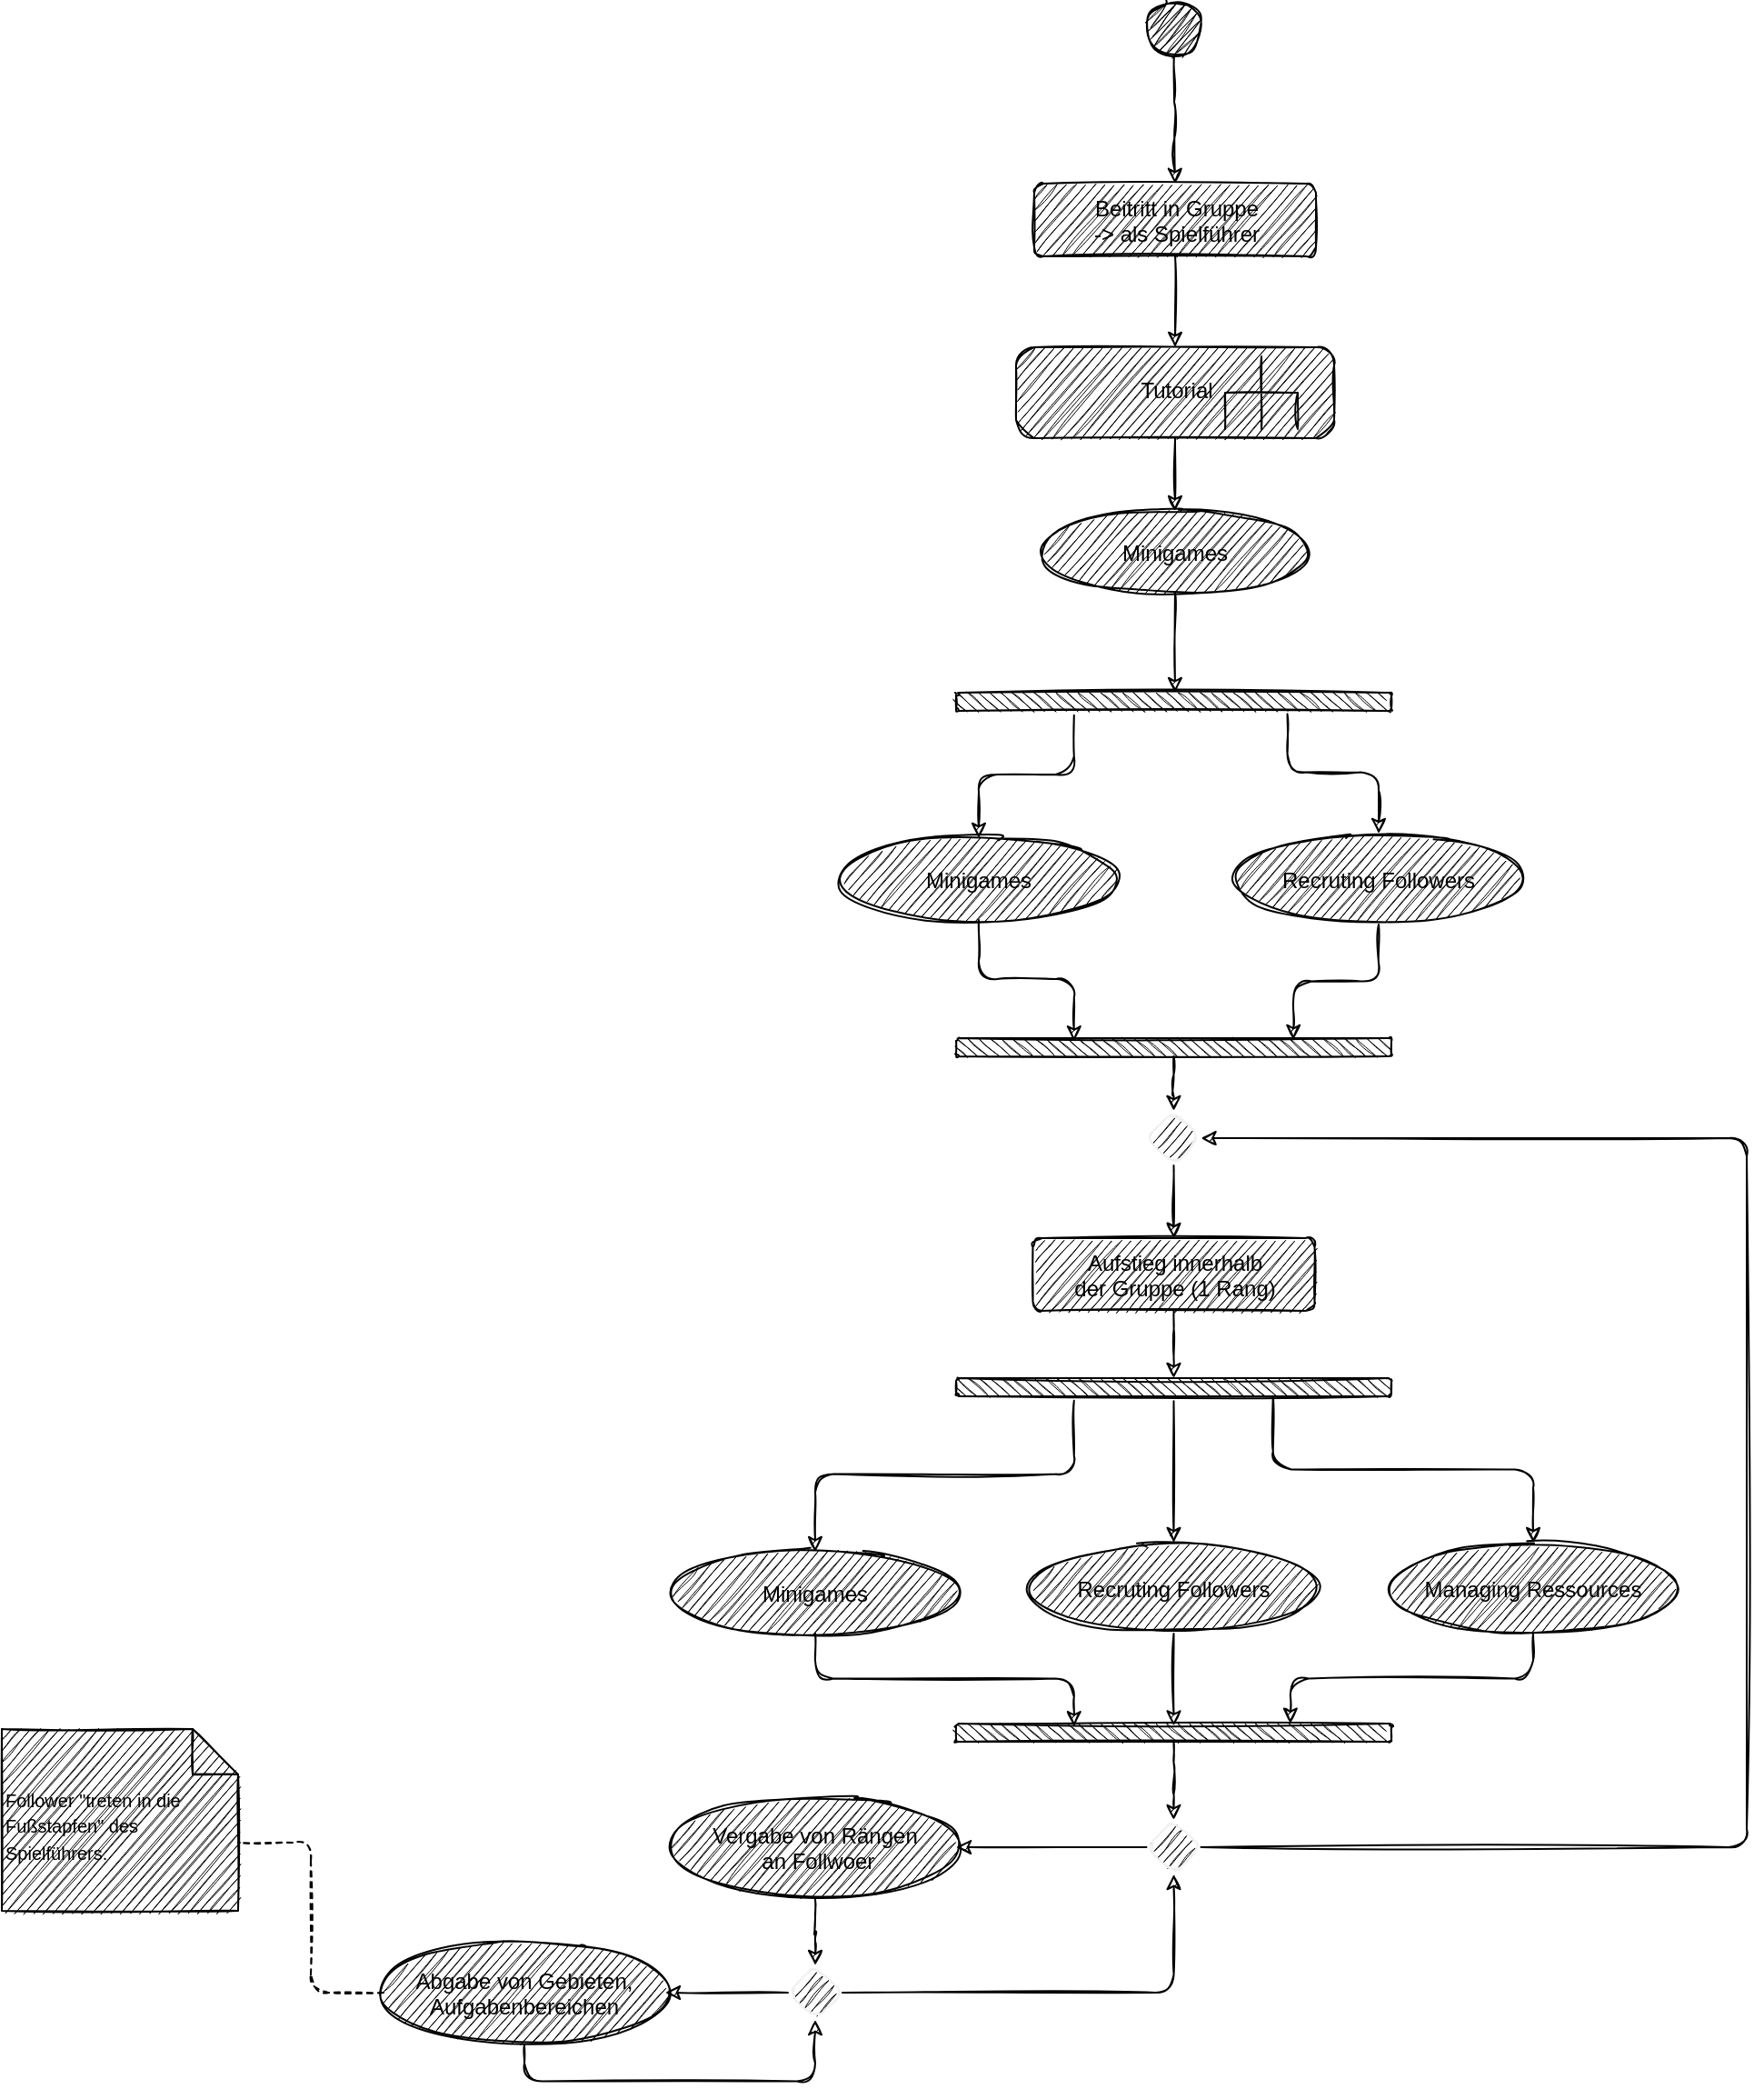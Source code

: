 <mxfile>
    <diagram id="USKkyEOaRrNQfbzW1Fr1" name="Basic Gameflow">
        <mxGraphModel dx="2224" dy="756" grid="1" gridSize="10" guides="1" tooltips="1" connect="1" arrows="1" fold="1" page="1" pageScale="1" pageWidth="850" pageHeight="1100" math="0" shadow="0">
            <root>
                <mxCell id="qlAkPyl5cNr9iGpzvcm5-0"/>
                <mxCell id="qlAkPyl5cNr9iGpzvcm5-1" parent="qlAkPyl5cNr9iGpzvcm5-0"/>
                <mxCell id="s3oVJCjhCxJ-xsU6XBvE-8" style="edgeStyle=orthogonalEdgeStyle;rounded=1;sketch=1;orthogonalLoop=1;jettySize=auto;html=1;entryX=0.5;entryY=0;entryDx=0;entryDy=0;shadow=0;endArrow=classic;endFill=1;" parent="qlAkPyl5cNr9iGpzvcm5-1" source="qlAkPyl5cNr9iGpzvcm5-2" target="s3oVJCjhCxJ-xsU6XBvE-5" edge="1">
                    <mxGeometry relative="1" as="geometry"/>
                </mxCell>
                <mxCell id="qlAkPyl5cNr9iGpzvcm5-2" value="" style="ellipse;rounded=1;shadow=0;dashed=0;sketch=1;verticalAlign=middle;fillStyle=zigzag;fillColor=#000000;" parent="qlAkPyl5cNr9iGpzvcm5-1" vertex="1">
                    <mxGeometry x="410" y="100" width="30" height="30" as="geometry"/>
                </mxCell>
                <mxCell id="s3oVJCjhCxJ-xsU6XBvE-20" style="edgeStyle=orthogonalEdgeStyle;rounded=1;sketch=1;orthogonalLoop=1;jettySize=auto;html=1;entryX=0.169;entryY=0.729;entryDx=0;entryDy=0;entryPerimeter=0;shadow=0;endArrow=classic;endFill=1;" parent="qlAkPyl5cNr9iGpzvcm5-1" source="s3oVJCjhCxJ-xsU6XBvE-2" target="s3oVJCjhCxJ-xsU6XBvE-19" edge="1">
                    <mxGeometry relative="1" as="geometry"/>
                </mxCell>
                <mxCell id="s3oVJCjhCxJ-xsU6XBvE-2" value="Minigames" style="ellipse;sketch=1;shadow=0;rounded=1;dashed=0;verticalAlign=middle;fillColor=#000000;arcSize=10;" parent="qlAkPyl5cNr9iGpzvcm5-1" vertex="1">
                    <mxGeometry x="240" y="560" width="155" height="45" as="geometry"/>
                </mxCell>
                <mxCell id="GWxMIq-dXI1oTxM73p6J-2" value="" style="edgeStyle=none;sketch=1;html=1;endArrow=classic;endFill=1;" parent="qlAkPyl5cNr9iGpzvcm5-1" source="s3oVJCjhCxJ-xsU6XBvE-5" target="s3oVJCjhCxJ-xsU6XBvE-7" edge="1">
                    <mxGeometry relative="1" as="geometry"/>
                </mxCell>
                <mxCell id="s3oVJCjhCxJ-xsU6XBvE-5" value="Beitritt in Gruppe&lt;br&gt;-&amp;gt; als Spielführer" style="html=1;align=center;verticalAlign=top;rounded=1;absoluteArcSize=1;arcSize=10;dashed=0;sketch=1;shadow=0;fillColor=#000000;" parent="qlAkPyl5cNr9iGpzvcm5-1" vertex="1">
                    <mxGeometry x="348" y="200" width="155" height="40" as="geometry"/>
                </mxCell>
                <mxCell id="s3oVJCjhCxJ-xsU6XBvE-6" value="&lt;font style=&quot;font-size: 10px&quot;&gt;Follower &quot;treten in die Fußstapfen&quot; des Spielführers.&lt;/font&gt;" style="shape=note2;boundedLbl=1;whiteSpace=wrap;html=1;size=25;verticalAlign=top;align=left;sketch=1;shadow=0;rounded=1;dashed=0;fillColor=#000000;arcSize=10;" parent="qlAkPyl5cNr9iGpzvcm5-1" vertex="1">
                    <mxGeometry x="-220" y="1050" width="130" height="100" as="geometry"/>
                </mxCell>
                <mxCell id="GWxMIq-dXI1oTxM73p6J-3" value="" style="edgeStyle=none;sketch=1;html=1;endArrow=classic;endFill=1;" parent="qlAkPyl5cNr9iGpzvcm5-1" source="s3oVJCjhCxJ-xsU6XBvE-7" target="0" edge="1">
                    <mxGeometry relative="1" as="geometry"/>
                </mxCell>
                <mxCell id="s3oVJCjhCxJ-xsU6XBvE-7" value="&lt;p style=&quot;text-align: right ; line-height: 90%&quot;&gt;&lt;span style=&quot;line-height: 20%&quot;&gt;Tutorial&lt;/span&gt;&lt;br&gt;&lt;/p&gt;" style="shape=mxgraph.uml25.behaviorAction;html=1;rounded=1;absoluteArcSize=1;arcSize=10;align=center;shadow=0;sketch=1;dashed=0;verticalAlign=top;fillColor=#000000;" parent="qlAkPyl5cNr9iGpzvcm5-1" vertex="1">
                    <mxGeometry x="338" y="290" width="175" height="50" as="geometry"/>
                </mxCell>
                <mxCell id="s3oVJCjhCxJ-xsU6XBvE-16" style="edgeStyle=orthogonalEdgeStyle;rounded=1;sketch=1;orthogonalLoop=1;jettySize=auto;html=1;shadow=0;endArrow=classic;endFill=1;exitX=1.238;exitY=0.729;exitDx=0;exitDy=0;exitPerimeter=0;" parent="qlAkPyl5cNr9iGpzvcm5-1" source="s3oVJCjhCxJ-xsU6XBvE-14" target="s3oVJCjhCxJ-xsU6XBvE-2" edge="1">
                    <mxGeometry relative="1" as="geometry"/>
                </mxCell>
                <mxCell id="s3oVJCjhCxJ-xsU6XBvE-18" style="edgeStyle=orthogonalEdgeStyle;rounded=1;sketch=1;orthogonalLoop=1;jettySize=auto;html=1;entryX=0.5;entryY=0;entryDx=0;entryDy=0;shadow=0;endArrow=classic;endFill=1;exitX=1.169;exitY=0.239;exitDx=0;exitDy=0;exitPerimeter=0;" parent="qlAkPyl5cNr9iGpzvcm5-1" source="s3oVJCjhCxJ-xsU6XBvE-14" target="s3oVJCjhCxJ-xsU6XBvE-17" edge="1">
                    <mxGeometry relative="1" as="geometry"/>
                </mxCell>
                <mxCell id="s3oVJCjhCxJ-xsU6XBvE-14" value="" style="html=1;points=[];perimeter=orthogonalPerimeter;fillColor=#000000;rounded=1;shadow=0;dashed=0;sketch=1;verticalAlign=middle;direction=south;" parent="qlAkPyl5cNr9iGpzvcm5-1" vertex="1">
                    <mxGeometry x="305" y="480" width="239.5" height="10" as="geometry"/>
                </mxCell>
                <mxCell id="s3oVJCjhCxJ-xsU6XBvE-21" style="edgeStyle=orthogonalEdgeStyle;rounded=1;sketch=1;orthogonalLoop=1;jettySize=auto;html=1;entryX=0.1;entryY=0.225;entryDx=0;entryDy=0;entryPerimeter=0;shadow=0;endArrow=classic;endFill=1;" parent="qlAkPyl5cNr9iGpzvcm5-1" source="s3oVJCjhCxJ-xsU6XBvE-17" target="s3oVJCjhCxJ-xsU6XBvE-19" edge="1">
                    <mxGeometry relative="1" as="geometry"/>
                </mxCell>
                <mxCell id="s3oVJCjhCxJ-xsU6XBvE-17" value="Recruting Followers" style="ellipse;sketch=1;shadow=0;rounded=1;dashed=0;verticalAlign=middle;fillColor=#000000;arcSize=10;" parent="qlAkPyl5cNr9iGpzvcm5-1" vertex="1">
                    <mxGeometry x="460" y="557.5" width="155" height="50" as="geometry"/>
                </mxCell>
                <mxCell id="s3oVJCjhCxJ-xsU6XBvE-39" style="edgeStyle=orthogonalEdgeStyle;rounded=1;sketch=1;orthogonalLoop=1;jettySize=auto;html=1;entryX=0.5;entryY=0;entryDx=0;entryDy=0;shadow=0;endArrow=classic;endFill=1;" parent="qlAkPyl5cNr9iGpzvcm5-1" source="s3oVJCjhCxJ-xsU6XBvE-19" target="s3oVJCjhCxJ-xsU6XBvE-38" edge="1">
                    <mxGeometry relative="1" as="geometry"/>
                </mxCell>
                <mxCell id="s3oVJCjhCxJ-xsU6XBvE-19" value="" style="html=1;points=[];perimeter=orthogonalPerimeter;fillColor=#000000;rounded=1;shadow=0;dashed=0;sketch=1;verticalAlign=middle;direction=south;" parent="qlAkPyl5cNr9iGpzvcm5-1" vertex="1">
                    <mxGeometry x="305" y="670" width="239.5" height="10" as="geometry"/>
                </mxCell>
                <mxCell id="s3oVJCjhCxJ-xsU6XBvE-34" style="edgeStyle=orthogonalEdgeStyle;rounded=1;sketch=1;orthogonalLoop=1;jettySize=auto;html=1;shadow=0;endArrow=classic;endFill=1;" parent="qlAkPyl5cNr9iGpzvcm5-1" source="s3oVJCjhCxJ-xsU6XBvE-25" target="s3oVJCjhCxJ-xsU6XBvE-30" edge="1">
                    <mxGeometry relative="1" as="geometry"/>
                </mxCell>
                <mxCell id="s3oVJCjhCxJ-xsU6XBvE-25" value="Aufstieg innerhalb &lt;br&gt;der Gruppe (1 Rang)" style="html=1;align=center;verticalAlign=top;rounded=1;absoluteArcSize=1;arcSize=10;dashed=0;sketch=1;shadow=0;fillColor=#000000;" parent="qlAkPyl5cNr9iGpzvcm5-1" vertex="1">
                    <mxGeometry x="347.25" y="780" width="155" height="40" as="geometry"/>
                </mxCell>
                <mxCell id="s3oVJCjhCxJ-xsU6XBvE-26" style="edgeStyle=orthogonalEdgeStyle;rounded=1;sketch=1;orthogonalLoop=1;jettySize=auto;html=1;entryX=0.169;entryY=0.729;entryDx=0;entryDy=0;entryPerimeter=0;shadow=0;endArrow=classic;endFill=1;" parent="qlAkPyl5cNr9iGpzvcm5-1" source="s3oVJCjhCxJ-xsU6XBvE-27" target="s3oVJCjhCxJ-xsU6XBvE-33" edge="1">
                    <mxGeometry relative="1" as="geometry"/>
                </mxCell>
                <mxCell id="s3oVJCjhCxJ-xsU6XBvE-27" value="Minigames" style="ellipse;sketch=1;shadow=0;rounded=1;dashed=0;verticalAlign=middle;fillColor=#000000;arcSize=10;" parent="qlAkPyl5cNr9iGpzvcm5-1" vertex="1">
                    <mxGeometry x="150" y="952.5" width="155" height="45" as="geometry"/>
                </mxCell>
                <mxCell id="s3oVJCjhCxJ-xsU6XBvE-28" style="edgeStyle=orthogonalEdgeStyle;rounded=1;sketch=1;orthogonalLoop=1;jettySize=auto;html=1;shadow=0;endArrow=classic;endFill=1;exitX=1.238;exitY=0.729;exitDx=0;exitDy=0;exitPerimeter=0;" parent="qlAkPyl5cNr9iGpzvcm5-1" source="s3oVJCjhCxJ-xsU6XBvE-30" target="s3oVJCjhCxJ-xsU6XBvE-27" edge="1">
                    <mxGeometry relative="1" as="geometry"/>
                </mxCell>
                <mxCell id="s3oVJCjhCxJ-xsU6XBvE-29" style="edgeStyle=orthogonalEdgeStyle;rounded=1;sketch=1;orthogonalLoop=1;jettySize=auto;html=1;entryX=0.5;entryY=0;entryDx=0;entryDy=0;shadow=0;endArrow=classic;endFill=1;exitX=1.262;exitY=0.5;exitDx=0;exitDy=0;exitPerimeter=0;" parent="qlAkPyl5cNr9iGpzvcm5-1" source="s3oVJCjhCxJ-xsU6XBvE-30" target="s3oVJCjhCxJ-xsU6XBvE-32" edge="1">
                    <mxGeometry relative="1" as="geometry"/>
                </mxCell>
                <mxCell id="s3oVJCjhCxJ-xsU6XBvE-36" style="edgeStyle=orthogonalEdgeStyle;rounded=1;sketch=1;orthogonalLoop=1;jettySize=auto;html=1;shadow=0;endArrow=classic;endFill=1;exitX=0.986;exitY=0.272;exitDx=0;exitDy=0;exitPerimeter=0;entryX=0.5;entryY=0;entryDx=0;entryDy=0;" parent="qlAkPyl5cNr9iGpzvcm5-1" source="s3oVJCjhCxJ-xsU6XBvE-30" target="s3oVJCjhCxJ-xsU6XBvE-35" edge="1">
                    <mxGeometry relative="1" as="geometry">
                        <mxPoint x="658" y="950" as="targetPoint"/>
                    </mxGeometry>
                </mxCell>
                <mxCell id="s3oVJCjhCxJ-xsU6XBvE-30" value="" style="html=1;points=[];perimeter=orthogonalPerimeter;fillColor=#000000;rounded=1;shadow=0;dashed=0;sketch=1;verticalAlign=middle;direction=south;" parent="qlAkPyl5cNr9iGpzvcm5-1" vertex="1">
                    <mxGeometry x="305" y="857" width="239.5" height="10" as="geometry"/>
                </mxCell>
                <mxCell id="s3oVJCjhCxJ-xsU6XBvE-31" style="edgeStyle=orthogonalEdgeStyle;rounded=1;sketch=1;orthogonalLoop=1;jettySize=auto;html=1;entryX=0.124;entryY=0.5;entryDx=0;entryDy=0;entryPerimeter=0;shadow=0;endArrow=classic;endFill=1;" parent="qlAkPyl5cNr9iGpzvcm5-1" source="s3oVJCjhCxJ-xsU6XBvE-32" target="s3oVJCjhCxJ-xsU6XBvE-33" edge="1">
                    <mxGeometry relative="1" as="geometry"/>
                </mxCell>
                <mxCell id="s3oVJCjhCxJ-xsU6XBvE-32" value="Recruting Followers" style="ellipse;sketch=1;shadow=0;rounded=1;dashed=0;verticalAlign=middle;fillColor=#000000;arcSize=10;" parent="qlAkPyl5cNr9iGpzvcm5-1" vertex="1">
                    <mxGeometry x="347.25" y="947.5" width="155" height="50" as="geometry"/>
                </mxCell>
                <mxCell id="s3oVJCjhCxJ-xsU6XBvE-43" style="edgeStyle=orthogonalEdgeStyle;rounded=1;sketch=1;orthogonalLoop=1;jettySize=auto;html=1;shadow=0;endArrow=classic;endFill=1;entryX=0.5;entryY=0;entryDx=0;entryDy=0;" parent="qlAkPyl5cNr9iGpzvcm5-1" source="s3oVJCjhCxJ-xsU6XBvE-33" target="s3oVJCjhCxJ-xsU6XBvE-42" edge="1">
                    <mxGeometry relative="1" as="geometry">
                        <mxPoint x="490" y="1100" as="targetPoint"/>
                    </mxGeometry>
                </mxCell>
                <mxCell id="s3oVJCjhCxJ-xsU6XBvE-33" value="" style="html=1;points=[];perimeter=orthogonalPerimeter;fillColor=#000000;rounded=1;shadow=0;dashed=0;sketch=1;verticalAlign=middle;direction=south;" parent="qlAkPyl5cNr9iGpzvcm5-1" vertex="1">
                    <mxGeometry x="305" y="1047" width="239.5" height="10" as="geometry"/>
                </mxCell>
                <mxCell id="s3oVJCjhCxJ-xsU6XBvE-37" style="edgeStyle=orthogonalEdgeStyle;rounded=1;sketch=1;orthogonalLoop=1;jettySize=auto;html=1;entryX=-0.014;entryY=0.232;entryDx=0;entryDy=0;entryPerimeter=0;shadow=0;endArrow=classic;endFill=1;exitX=0.5;exitY=1;exitDx=0;exitDy=0;" parent="qlAkPyl5cNr9iGpzvcm5-1" source="s3oVJCjhCxJ-xsU6XBvE-35" target="s3oVJCjhCxJ-xsU6XBvE-33" edge="1">
                    <mxGeometry relative="1" as="geometry"/>
                </mxCell>
                <mxCell id="s3oVJCjhCxJ-xsU6XBvE-35" value="Managing Ressources" style="ellipse;sketch=1;shadow=0;rounded=1;dashed=0;verticalAlign=middle;fillColor=#000000;arcSize=10;" parent="qlAkPyl5cNr9iGpzvcm5-1" vertex="1">
                    <mxGeometry x="545" y="947.5" width="155" height="50" as="geometry"/>
                </mxCell>
                <mxCell id="s3oVJCjhCxJ-xsU6XBvE-40" style="edgeStyle=orthogonalEdgeStyle;rounded=1;sketch=1;orthogonalLoop=1;jettySize=auto;html=1;entryX=0.5;entryY=0;entryDx=0;entryDy=0;shadow=0;endArrow=classic;endFill=1;" parent="qlAkPyl5cNr9iGpzvcm5-1" source="s3oVJCjhCxJ-xsU6XBvE-38" target="s3oVJCjhCxJ-xsU6XBvE-25" edge="1">
                    <mxGeometry relative="1" as="geometry"/>
                </mxCell>
                <mxCell id="s3oVJCjhCxJ-xsU6XBvE-38" value="" style="rhombus;rounded=1;shadow=0;dashed=0;sketch=1;strokeColor=#f0f0f0;fillColor=#000000;verticalAlign=middle;" parent="qlAkPyl5cNr9iGpzvcm5-1" vertex="1">
                    <mxGeometry x="409.75" y="710" width="30" height="30" as="geometry"/>
                </mxCell>
                <mxCell id="s3oVJCjhCxJ-xsU6XBvE-44" style="edgeStyle=orthogonalEdgeStyle;rounded=1;sketch=1;orthogonalLoop=1;jettySize=auto;html=1;entryX=1;entryY=0.5;entryDx=0;entryDy=0;shadow=0;endArrow=classic;endFill=1;" parent="qlAkPyl5cNr9iGpzvcm5-1" source="s3oVJCjhCxJ-xsU6XBvE-42" target="s3oVJCjhCxJ-xsU6XBvE-38" edge="1">
                    <mxGeometry relative="1" as="geometry">
                        <Array as="points">
                            <mxPoint x="740" y="1115"/>
                            <mxPoint x="740" y="725"/>
                        </Array>
                    </mxGeometry>
                </mxCell>
                <mxCell id="s3oVJCjhCxJ-xsU6XBvE-48" style="edgeStyle=orthogonalEdgeStyle;rounded=1;sketch=1;orthogonalLoop=1;jettySize=auto;html=1;entryX=1;entryY=0.5;entryDx=0;entryDy=0;shadow=0;endArrow=classic;endFill=1;" parent="qlAkPyl5cNr9iGpzvcm5-1" source="s3oVJCjhCxJ-xsU6XBvE-42" target="s3oVJCjhCxJ-xsU6XBvE-47" edge="1">
                    <mxGeometry relative="1" as="geometry"/>
                </mxCell>
                <mxCell id="s3oVJCjhCxJ-xsU6XBvE-42" value="" style="rhombus;rounded=1;shadow=0;dashed=0;sketch=1;strokeColor=#f0f0f0;fillColor=#000000;verticalAlign=middle;" parent="qlAkPyl5cNr9iGpzvcm5-1" vertex="1">
                    <mxGeometry x="409.75" y="1100" width="30" height="30" as="geometry"/>
                </mxCell>
                <mxCell id="s3oVJCjhCxJ-xsU6XBvE-53" style="edgeStyle=orthogonalEdgeStyle;rounded=1;sketch=1;orthogonalLoop=1;jettySize=auto;html=1;entryX=0.5;entryY=0;entryDx=0;entryDy=0;shadow=0;endArrow=classic;endFill=1;" parent="qlAkPyl5cNr9iGpzvcm5-1" source="s3oVJCjhCxJ-xsU6XBvE-47" target="s3oVJCjhCxJ-xsU6XBvE-52" edge="1">
                    <mxGeometry relative="1" as="geometry"/>
                </mxCell>
                <mxCell id="s3oVJCjhCxJ-xsU6XBvE-47" value="Vergabe von Rängen&#10; an Follwoer" style="ellipse;sketch=1;shadow=0;rounded=1;dashed=0;verticalAlign=middle;fillColor=#000000;arcSize=10;" parent="qlAkPyl5cNr9iGpzvcm5-1" vertex="1">
                    <mxGeometry x="150" y="1086.25" width="155" height="57.5" as="geometry"/>
                </mxCell>
                <mxCell id="s3oVJCjhCxJ-xsU6XBvE-56" style="edgeStyle=orthogonalEdgeStyle;rounded=1;sketch=1;orthogonalLoop=1;jettySize=auto;html=1;entryX=0.5;entryY=1;entryDx=0;entryDy=0;shadow=0;endArrow=classic;endFill=1;exitX=0.5;exitY=1;exitDx=0;exitDy=0;" parent="qlAkPyl5cNr9iGpzvcm5-1" source="s3oVJCjhCxJ-xsU6XBvE-49" target="s3oVJCjhCxJ-xsU6XBvE-52" edge="1">
                    <mxGeometry relative="1" as="geometry"/>
                </mxCell>
                <mxCell id="s3oVJCjhCxJ-xsU6XBvE-58" style="edgeStyle=orthogonalEdgeStyle;rounded=1;sketch=1;orthogonalLoop=1;jettySize=auto;html=1;entryX=0;entryY=0;entryDx=130;entryDy=62.5;entryPerimeter=0;shadow=0;endArrow=none;endFill=0;dashed=1;" parent="qlAkPyl5cNr9iGpzvcm5-1" source="s3oVJCjhCxJ-xsU6XBvE-49" target="s3oVJCjhCxJ-xsU6XBvE-6" edge="1">
                    <mxGeometry relative="1" as="geometry"/>
                </mxCell>
                <mxCell id="s3oVJCjhCxJ-xsU6XBvE-49" value="Abgabe von Gebieten,&#10;Aufgabenbereichen" style="ellipse;sketch=1;shadow=0;rounded=1;dashed=0;verticalAlign=middle;fillColor=#000000;arcSize=10;" parent="qlAkPyl5cNr9iGpzvcm5-1" vertex="1">
                    <mxGeometry x="-10" y="1166.25" width="155" height="57.5" as="geometry"/>
                </mxCell>
                <mxCell id="s3oVJCjhCxJ-xsU6XBvE-54" style="edgeStyle=orthogonalEdgeStyle;rounded=1;sketch=1;orthogonalLoop=1;jettySize=auto;html=1;entryX=0.5;entryY=1;entryDx=0;entryDy=0;shadow=0;endArrow=classic;endFill=1;" parent="qlAkPyl5cNr9iGpzvcm5-1" source="s3oVJCjhCxJ-xsU6XBvE-52" target="s3oVJCjhCxJ-xsU6XBvE-42" edge="1">
                    <mxGeometry relative="1" as="geometry"/>
                </mxCell>
                <mxCell id="s3oVJCjhCxJ-xsU6XBvE-55" style="edgeStyle=orthogonalEdgeStyle;rounded=1;sketch=1;orthogonalLoop=1;jettySize=auto;html=1;entryX=1;entryY=0.5;entryDx=0;entryDy=0;shadow=0;endArrow=classic;endFill=1;" parent="qlAkPyl5cNr9iGpzvcm5-1" source="s3oVJCjhCxJ-xsU6XBvE-52" target="s3oVJCjhCxJ-xsU6XBvE-49" edge="1">
                    <mxGeometry relative="1" as="geometry"/>
                </mxCell>
                <mxCell id="s3oVJCjhCxJ-xsU6XBvE-52" value="" style="rhombus;rounded=1;shadow=0;dashed=0;sketch=1;strokeColor=#f0f0f0;fillColor=#000000;verticalAlign=middle;" parent="qlAkPyl5cNr9iGpzvcm5-1" vertex="1">
                    <mxGeometry x="212.5" y="1180" width="30" height="30" as="geometry"/>
                </mxCell>
                <mxCell id="2" style="edgeStyle=none;html=1;entryX=0;entryY=0.497;entryDx=0;entryDy=0;entryPerimeter=0;sketch=1;" parent="qlAkPyl5cNr9iGpzvcm5-1" source="0" target="s3oVJCjhCxJ-xsU6XBvE-14" edge="1">
                    <mxGeometry relative="1" as="geometry"/>
                </mxCell>
                <mxCell id="0" value="Minigames" style="ellipse;sketch=1;shadow=0;rounded=1;dashed=0;verticalAlign=middle;fillColor=#000000;arcSize=10;" parent="qlAkPyl5cNr9iGpzvcm5-1" vertex="1">
                    <mxGeometry x="348" y="380" width="155" height="45" as="geometry"/>
                </mxCell>
            </root>
        </mxGraphModel>
    </diagram>
    <diagram id="jHlkEFjDq9KfJpPSAqiX" name="Game - Spielführer">
        <mxGraphModel dx="1374" dy="1856" grid="1" gridSize="10" guides="1" tooltips="1" connect="1" arrows="1" fold="1" page="1" pageScale="1" pageWidth="850" pageHeight="1100" math="0" shadow="0">
            <root>
                <mxCell id="0"/>
                <mxCell id="1" parent="0"/>
                <mxCell id="BbYcGQPHmIxh3Ic0CF0f-14" value="" style="edgeStyle=none;html=1;" parent="1" source="2" target="BbYcGQPHmIxh3Ic0CF0f-13" edge="1">
                    <mxGeometry relative="1" as="geometry"/>
                </mxCell>
                <mxCell id="2" value="" style="ellipse;sketch=1;shadow=0;fillStyle=zigzag;fillColor=#000000;" parent="1" vertex="1">
                    <mxGeometry x="410" y="-90" width="30" height="30" as="geometry"/>
                </mxCell>
                <mxCell id="13" style="edgeStyle=orthogonalEdgeStyle;rounded=1;sketch=1;orthogonalLoop=1;jettySize=auto;html=1;entryX=0.5;entryY=0;entryDx=0;entryDy=0;shadow=0;endArrow=classic;endFill=1;entryPerimeter=0;" parent="1" source="3" target="9tZPUWjpOHRcXfGkSOgZ-13" edge="1">
                    <mxGeometry relative="1" as="geometry">
                        <mxPoint x="417.5" y="350" as="targetPoint"/>
                    </mxGeometry>
                </mxCell>
                <mxCell id="3" value="tritt ravens&#10; Gruppe bei" style="ellipse;sketch=1;shadow=0;rounded=1;dashed=0;verticalAlign=middle;fillColor=#000000;arcSize=10;" parent="1" vertex="1">
                    <mxGeometry x="348" y="240" width="155" height="45" as="geometry"/>
                </mxCell>
                <mxCell id="8" style="edgeStyle=orthogonalEdgeStyle;rounded=1;orthogonalLoop=1;jettySize=auto;html=1;entryX=0;entryY=0.5;entryDx=0;entryDy=0;entryPerimeter=0;sketch=1;shadow=0;endArrow=none;endFill=0;dashed=1;" parent="1" source="5" target="7" edge="1">
                    <mxGeometry relative="1" as="geometry"/>
                </mxCell>
                <mxCell id="11" style="edgeStyle=orthogonalEdgeStyle;rounded=1;sketch=1;orthogonalLoop=1;jettySize=auto;html=1;entryX=0.5;entryY=0;entryDx=0;entryDy=0;shadow=0;endArrow=classic;endFill=1;" parent="1" source="5" target="3" edge="1">
                    <mxGeometry relative="1" as="geometry"/>
                </mxCell>
                <mxCell id="5" value="Auslöser-Event" style="html=1;align=center;verticalAlign=top;rounded=1;absoluteArcSize=1;arcSize=10;dashed=0;sketch=1;shadow=0;fillColor=#000000;" parent="1" vertex="1">
                    <mxGeometry x="348" y="140" width="155" height="40" as="geometry"/>
                </mxCell>
                <mxCell id="7" value="&lt;font style=&quot;font-size: 10px&quot;&gt;Videosequenz, in der die aktuelle Lage, bzw. das Auslöser-Event dargestellt wird&lt;/font&gt;" style="shape=note2;boundedLbl=1;whiteSpace=wrap;html=1;size=25;verticalAlign=top;align=left;sketch=1;shadow=0;rounded=1;dashed=0;fillColor=#000000;arcSize=10;" parent="1" vertex="1">
                    <mxGeometry x="570" y="60" width="130" height="100" as="geometry"/>
                </mxCell>
                <mxCell id="Re3N0-IcKikxDVmbPH-R-16" value="" style="edgeStyle=none;sketch=1;html=1;shadow=0;startArrow=none;startFill=0;endArrow=classic;endFill=1;" parent="1" source="9tZPUWjpOHRcXfGkSOgZ-13" target="Re3N0-IcKikxDVmbPH-R-13" edge="1">
                    <mxGeometry relative="1" as="geometry"/>
                </mxCell>
                <mxCell id="9tZPUWjpOHRcXfGkSOgZ-13" value="&lt;p style=&quot;text-align: right ; line-height: 90%&quot;&gt;&lt;span style=&quot;line-height: 20%&quot;&gt;Tutorial&lt;/span&gt;&lt;br&gt;&lt;/p&gt;" style="shape=mxgraph.uml25.behaviorAction;html=1;rounded=1;absoluteArcSize=1;arcSize=10;align=center;shadow=0;sketch=1;dashed=0;verticalAlign=top;fillColor=#000000;" parent="1" vertex="1">
                    <mxGeometry x="338" y="360" width="175" height="50" as="geometry"/>
                </mxCell>
                <mxCell id="Re3N0-IcKikxDVmbPH-R-18" style="edgeStyle=none;sketch=1;html=1;entryX=0.5;entryY=0;entryDx=0;entryDy=0;shadow=0;startArrow=none;startFill=0;endArrow=classic;endFill=1;" parent="1" source="Re3N0-IcKikxDVmbPH-R-13" target="Re3N0-IcKikxDVmbPH-R-17" edge="1">
                    <mxGeometry relative="1" as="geometry"/>
                </mxCell>
                <mxCell id="2rEg-ysW71HZh9nriamH-17" style="edgeStyle=none;sketch=1;html=1;entryX=0.5;entryY=0;entryDx=0;entryDy=0;endArrow=classic;endFill=1;" parent="1" source="Re3N0-IcKikxDVmbPH-R-13" target="2rEg-ysW71HZh9nriamH-13" edge="1">
                    <mxGeometry relative="1" as="geometry">
                        <Array as="points">
                            <mxPoint x="148" y="509"/>
                        </Array>
                    </mxGeometry>
                </mxCell>
                <mxCell id="Re3N0-IcKikxDVmbPH-R-13" value="" style="rhombus;rounded=1;shadow=0;dashed=0;sketch=1;strokeColor=#f0f0f0;fillColor=#000000;verticalAlign=middle;" parent="1" vertex="1">
                    <mxGeometry x="410.5" y="490" width="30" height="30" as="geometry"/>
                </mxCell>
                <mxCell id="Re3N0-IcKikxDVmbPH-R-21" style="edgeStyle=none;sketch=1;html=1;entryX=0.5;entryY=1;entryDx=0;entryDy=0;shadow=0;startArrow=none;startFill=0;endArrow=classic;endFill=1;jumpStyle=none;" parent="1" target="Re3N0-IcKikxDVmbPH-R-20" edge="1">
                    <mxGeometry relative="1" as="geometry">
                        <Array as="points">
                            <mxPoint x="658" y="705"/>
                        </Array>
                        <mxPoint x="440" y="705" as="sourcePoint"/>
                    </mxGeometry>
                </mxCell>
                <mxCell id="2rEg-ysW71HZh9nriamH-16" value="" style="edgeStyle=none;sketch=1;html=1;endArrow=classic;endFill=1;" parent="1" source="Re3N0-IcKikxDVmbPH-R-17" target="2rEg-ysW71HZh9nriamH-15" edge="1">
                    <mxGeometry relative="1" as="geometry"/>
                </mxCell>
                <mxCell id="Re3N0-IcKikxDVmbPH-R-17" value="Minigames" style="ellipse;sketch=1;shadow=0;rounded=1;dashed=0;verticalAlign=middle;fillColor=#000000;arcSize=10;" parent="1" vertex="1">
                    <mxGeometry x="348" y="590" width="155" height="45" as="geometry"/>
                </mxCell>
                <mxCell id="Re3N0-IcKikxDVmbPH-R-22" style="edgeStyle=none;sketch=1;jumpStyle=none;html=1;entryX=1;entryY=0.5;entryDx=0;entryDy=0;shadow=0;startArrow=none;startFill=0;endArrow=classic;endFill=1;exitX=0.516;exitY=0;exitDx=0;exitDy=0;exitPerimeter=0;" parent="1" source="Re3N0-IcKikxDVmbPH-R-20" target="Re3N0-IcKikxDVmbPH-R-13" edge="1">
                    <mxGeometry relative="1" as="geometry">
                        <Array as="points">
                            <mxPoint x="660" y="505"/>
                        </Array>
                    </mxGeometry>
                </mxCell>
                <mxCell id="Re3N0-IcKikxDVmbPH-R-20" value="Aufstieg in der &lt;br&gt;Rangordnung / Anstieg INF" style="html=1;align=center;verticalAlign=top;rounded=1;absoluteArcSize=1;arcSize=10;dashed=0;sketch=1;shadow=0;fillColor=#000000;" parent="1" vertex="1">
                    <mxGeometry x="580" y="592.5" width="155" height="40" as="geometry"/>
                </mxCell>
                <mxCell id="2rEg-ysW71HZh9nriamH-19" value="" style="edgeStyle=none;sketch=1;html=1;endArrow=classic;endFill=1;" parent="1" source="2rEg-ysW71HZh9nriamH-13" target="2rEg-ysW71HZh9nriamH-18" edge="1">
                    <mxGeometry relative="1" as="geometry"/>
                </mxCell>
                <mxCell id="2rEg-ysW71HZh9nriamH-13" value="Follower Beförderm" style="ellipse;sketch=1;shadow=0;rounded=1;dashed=0;verticalAlign=middle;fillColor=#000000;arcSize=10;" parent="1" vertex="1">
                    <mxGeometry x="70" y="590" width="155" height="45" as="geometry"/>
                </mxCell>
                <mxCell id="2rEg-ysW71HZh9nriamH-15" value="" style="rhombus;rounded=1;shadow=0;dashed=0;sketch=1;strokeColor=#f0f0f0;fillColor=#000000;verticalAlign=middle;" parent="1" vertex="1">
                    <mxGeometry x="410" y="690" width="30" height="30" as="geometry"/>
                </mxCell>
                <mxCell id="2rEg-ysW71HZh9nriamH-20" style="edgeStyle=none;sketch=1;html=1;entryX=0;entryY=0.5;entryDx=0;entryDy=0;endArrow=classic;endFill=1;" parent="1" source="2rEg-ysW71HZh9nriamH-18" target="2rEg-ysW71HZh9nriamH-15" edge="1">
                    <mxGeometry relative="1" as="geometry"/>
                </mxCell>
                <mxCell id="2rEg-ysW71HZh9nriamH-22" value="" style="edgeStyle=none;sketch=1;html=1;endArrow=classic;endFill=1;" parent="1" source="2rEg-ysW71HZh9nriamH-18" target="2rEg-ysW71HZh9nriamH-21" edge="1">
                    <mxGeometry relative="1" as="geometry"/>
                </mxCell>
                <mxCell id="2rEg-ysW71HZh9nriamH-18" value="" style="rhombus;rounded=1;shadow=0;dashed=0;sketch=1;strokeColor=#f0f0f0;fillColor=#000000;verticalAlign=middle;" parent="1" vertex="1">
                    <mxGeometry x="132.5" y="690" width="30" height="30" as="geometry"/>
                </mxCell>
                <mxCell id="2rEg-ysW71HZh9nriamH-23" style="edgeStyle=none;sketch=1;html=1;entryX=0.5;entryY=1;entryDx=0;entryDy=0;endArrow=classic;endFill=1;" parent="1" source="2rEg-ysW71HZh9nriamH-21" target="2rEg-ysW71HZh9nriamH-15" edge="1">
                    <mxGeometry relative="1" as="geometry">
                        <Array as="points">
                            <mxPoint x="425" y="807"/>
                        </Array>
                    </mxGeometry>
                </mxCell>
                <mxCell id="2rEg-ysW71HZh9nriamH-21" value="Gebiet/Aufgabenbereich&#10; an Follower abgeben" style="ellipse;sketch=1;shadow=0;rounded=1;dashed=0;verticalAlign=middle;fillColor=#000000;arcSize=10;" parent="1" vertex="1">
                    <mxGeometry x="70" y="780" width="155" height="60" as="geometry"/>
                </mxCell>
                <mxCell id="BbYcGQPHmIxh3Ic0CF0f-15" value="" style="edgeStyle=none;html=1;" parent="1" source="BbYcGQPHmIxh3Ic0CF0f-13" target="5" edge="1">
                    <mxGeometry relative="1" as="geometry"/>
                </mxCell>
                <mxCell id="BbYcGQPHmIxh3Ic0CF0f-13" value="tritt ravens SM&#10; Gruppe bei" style="ellipse;sketch=1;shadow=0;rounded=1;dashed=0;verticalAlign=middle;fillColor=#000000;arcSize=10;" parent="1" vertex="1">
                    <mxGeometry x="348" y="10" width="155" height="45" as="geometry"/>
                </mxCell>
            </root>
        </mxGraphModel>
    </diagram>
    <diagram id="Bbr1qVQh75SRVNP4AOuS" name="Tutorial">
        <mxGraphModel dx="2224" dy="756" grid="1" gridSize="10" guides="1" tooltips="1" connect="1" arrows="1" fold="1" page="1" pageScale="1" pageWidth="850" pageHeight="1100" math="0" shadow="0">
            <root>
                <mxCell id="o1Tf9lwmRod_yA9XSVbb-0"/>
                <mxCell id="o1Tf9lwmRod_yA9XSVbb-1" parent="o1Tf9lwmRod_yA9XSVbb-0"/>
                <mxCell id="qB3-5tiRR4BEqNub9dUn-2" value="" style="edgeStyle=none;html=1;endArrow=classic;endFill=1;sketch=1;" parent="o1Tf9lwmRod_yA9XSVbb-1" source="azKDcFSqx4I3B4IWg0BS-1" target="azKDcFSqx4I3B4IWg0BS-2" edge="1">
                    <mxGeometry relative="1" as="geometry"/>
                </mxCell>
                <mxCell id="azKDcFSqx4I3B4IWg0BS-1" value="" style="ellipse;sketch=1;shadow=0;fillStyle=zigzag;fillColor=#000000;" parent="o1Tf9lwmRod_yA9XSVbb-1" vertex="1">
                    <mxGeometry x="402" y="50" width="30" height="30" as="geometry"/>
                </mxCell>
                <mxCell id="qB3-5tiRR4BEqNub9dUn-1" style="edgeStyle=none;html=1;endArrow=none;endFill=0;dashed=1;" parent="o1Tf9lwmRod_yA9XSVbb-1" source="azKDcFSqx4I3B4IWg0BS-2" target="qB3-5tiRR4BEqNub9dUn-0" edge="1">
                    <mxGeometry relative="1" as="geometry"/>
                </mxCell>
                <mxCell id="qB3-5tiRR4BEqNub9dUn-3" value="" style="edgeStyle=none;sketch=1;html=1;endArrow=classic;endFill=1;" parent="o1Tf9lwmRod_yA9XSVbb-1" source="azKDcFSqx4I3B4IWg0BS-2" target="azKDcFSqx4I3B4IWg0BS-5" edge="1">
                    <mxGeometry relative="1" as="geometry"/>
                </mxCell>
                <mxCell id="azKDcFSqx4I3B4IWg0BS-2" value="Chat beobachten" style="ellipse;sketch=1;shadow=0;rounded=1;dashed=0;verticalAlign=middle;fillColor=#000000;arcSize=10;" parent="o1Tf9lwmRod_yA9XSVbb-1" vertex="1">
                    <mxGeometry x="339.5" y="170" width="155" height="45" as="geometry"/>
                </mxCell>
                <mxCell id="azKDcFSqx4I3B4IWg0BS-3" style="edgeStyle=orthogonalEdgeStyle;rounded=1;orthogonalLoop=1;jettySize=auto;html=1;entryX=0;entryY=0.5;entryDx=0;entryDy=0;entryPerimeter=0;sketch=1;shadow=0;endArrow=none;endFill=0;dashed=1;" parent="o1Tf9lwmRod_yA9XSVbb-1" source="azKDcFSqx4I3B4IWg0BS-5" target="azKDcFSqx4I3B4IWg0BS-6" edge="1">
                    <mxGeometry relative="1" as="geometry"/>
                </mxCell>
                <mxCell id="qB3-5tiRR4BEqNub9dUn-9" value="" style="edgeStyle=none;sketch=1;html=1;endArrow=classic;endFill=1;" parent="o1Tf9lwmRod_yA9XSVbb-1" source="azKDcFSqx4I3B4IWg0BS-5" target="qB3-5tiRR4BEqNub9dUn-8" edge="1">
                    <mxGeometry relative="1" as="geometry"/>
                </mxCell>
                <mxCell id="azKDcFSqx4I3B4IWg0BS-5" value="Begrüßung und Einweisung&lt;br&gt;durch Mentor" style="html=1;align=center;verticalAlign=top;rounded=1;absoluteArcSize=1;arcSize=10;dashed=0;sketch=1;shadow=0;fillColor=#000000;" parent="o1Tf9lwmRod_yA9XSVbb-1" vertex="1">
                    <mxGeometry x="339.5" y="310" width="155" height="40" as="geometry"/>
                </mxCell>
                <mxCell id="azKDcFSqx4I3B4IWg0BS-6" value="Spielregeln und Werte der Gruppe werden erklärt, Ravens Kodex" style="shape=note2;boundedLbl=1;whiteSpace=wrap;html=1;size=25;verticalAlign=top;align=left;sketch=1;shadow=0;rounded=1;dashed=0;fillColor=#000000;arcSize=10;" parent="o1Tf9lwmRod_yA9XSVbb-1" vertex="1">
                    <mxGeometry x="620" y="240" width="160" height="100" as="geometry"/>
                </mxCell>
                <mxCell id="qB3-5tiRR4BEqNub9dUn-0" value="Diskussion zwischen den Mitgliedern über das vorangegangene Event&amp;nbsp;" style="shape=note2;boundedLbl=1;whiteSpace=wrap;html=1;size=25;verticalAlign=top;align=left;sketch=1;shadow=0;rounded=1;dashed=0;fillColor=#000000;arcSize=10;" parent="o1Tf9lwmRod_yA9XSVbb-1" vertex="1">
                    <mxGeometry x="610" y="85" width="130" height="100" as="geometry"/>
                </mxCell>
                <mxCell id="qB3-5tiRR4BEqNub9dUn-12" style="edgeStyle=none;sketch=1;html=1;endArrow=none;endFill=0;dashed=1;" parent="o1Tf9lwmRod_yA9XSVbb-1" source="qB3-5tiRR4BEqNub9dUn-4" target="qB3-5tiRR4BEqNub9dUn-11" edge="1">
                    <mxGeometry relative="1" as="geometry"/>
                </mxCell>
                <mxCell id="ZxRenWKVaoFHqbeEonqM-7" value="" style="edgeStyle=none;sketch=1;html=1;endArrow=classic;endFill=1;" parent="o1Tf9lwmRod_yA9XSVbb-1" source="qB3-5tiRR4BEqNub9dUn-4" target="ZxRenWKVaoFHqbeEonqM-5" edge="1">
                    <mxGeometry relative="1" as="geometry"/>
                </mxCell>
                <mxCell id="qB3-5tiRR4BEqNub9dUn-4" value="Auf Fragebogen antworten" style="ellipse;sketch=1;shadow=0;rounded=1;dashed=0;verticalAlign=middle;fillColor=#000000;arcSize=10;" parent="o1Tf9lwmRod_yA9XSVbb-1" vertex="1">
                    <mxGeometry x="326.75" y="510" width="180.5" height="45" as="geometry"/>
                </mxCell>
                <mxCell id="qB3-5tiRR4BEqNub9dUn-10" value="" style="edgeStyle=none;sketch=1;html=1;endArrow=classic;endFill=1;" parent="o1Tf9lwmRod_yA9XSVbb-1" source="qB3-5tiRR4BEqNub9dUn-8" target="qB3-5tiRR4BEqNub9dUn-4" edge="1">
                    <mxGeometry relative="1" as="geometry"/>
                </mxCell>
                <mxCell id="qB3-5tiRR4BEqNub9dUn-14" style="edgeStyle=none;sketch=1;html=1;dashed=1;endArrow=none;endFill=0;entryX=1;entryY=0.438;entryDx=0;entryDy=0;entryPerimeter=0;" parent="o1Tf9lwmRod_yA9XSVbb-1" source="qB3-5tiRR4BEqNub9dUn-8" target="qB3-5tiRR4BEqNub9dUn-13" edge="1">
                    <mxGeometry relative="1" as="geometry">
                        <mxPoint x="200" y="420" as="targetPoint"/>
                    </mxGeometry>
                </mxCell>
                <mxCell id="qB3-5tiRR4BEqNub9dUn-8" value="Fragebogen für Neulinge" style="html=1;align=center;verticalAlign=top;rounded=1;absoluteArcSize=1;arcSize=10;dashed=0;sketch=1;shadow=0;fillColor=#000000;" parent="o1Tf9lwmRod_yA9XSVbb-1" vertex="1">
                    <mxGeometry x="339.5" y="410" width="155" height="40" as="geometry"/>
                </mxCell>
                <mxCell id="qB3-5tiRR4BEqNub9dUn-11" value="Auswahl von (teilweise)&amp;nbsp; vorgefertigten Antworten" style="shape=note2;boundedLbl=1;whiteSpace=wrap;html=1;size=25;verticalAlign=top;align=left;sketch=1;shadow=0;rounded=1;dashed=0;fillColor=#000000;arcSize=10;" parent="o1Tf9lwmRod_yA9XSVbb-1" vertex="1">
                    <mxGeometry x="650" y="540" width="140" height="85" as="geometry"/>
                </mxCell>
                <mxCell id="qB3-5tiRR4BEqNub9dUn-13" value="- Hast du Body-Modifications? &lt;br&gt;&lt;span style=&quot;white-space: pre&quot;&gt;&#9;&lt;/span&gt;&amp;gt; Nein&lt;br&gt;- Wie alt bist du? &lt;br&gt;&lt;span style=&quot;white-space: pre&quot;&gt;&#9;&lt;/span&gt;&amp;gt; Eingabe durch User&lt;br&gt;- Wie würdest du deine politische Haltung beschreiben?&lt;br&gt;&lt;span style=&quot;white-space: pre&quot;&gt;&#9;&lt;/span&gt;&amp;gt; Konservativ&lt;br&gt;- Warum willst du den Ravens beitreten?&lt;br&gt;- Was sind deine Stärken? (in welche Kategorie eingliedern)&amp;nbsp;&lt;br&gt;- Dein Geschlecht?&lt;br&gt;- Wie sieht deine Abstammungslinie aus (soweit du sie kennst)?&amp;nbsp;&lt;br&gt;&lt;br&gt;- Was bedeutet Freiheit für dich?" style="shape=note2;boundedLbl=1;whiteSpace=wrap;html=1;size=25;verticalAlign=top;align=left;sketch=1;shadow=0;rounded=1;dashed=0;fillColor=#000000;arcSize=10;" parent="o1Tf9lwmRod_yA9XSVbb-1" vertex="1">
                    <mxGeometry x="-160" y="330" width="380" height="220" as="geometry"/>
                </mxCell>
                <mxCell id="RasdxR1i9m1lt3ReuzmW-1" value="" style="edgeStyle=none;sketch=1;html=1;endArrow=classic;endFill=1;" parent="o1Tf9lwmRod_yA9XSVbb-1" source="ZxRenWKVaoFHqbeEonqM-2" target="RasdxR1i9m1lt3ReuzmW-0" edge="1">
                    <mxGeometry relative="1" as="geometry"/>
                </mxCell>
                <mxCell id="ZxRenWKVaoFHqbeEonqM-2" value="Sicherheits Check&lt;br&gt;erfolgreich abgeschlossen!" style="html=1;align=center;verticalAlign=top;rounded=1;absoluteArcSize=1;arcSize=10;dashed=0;sketch=1;shadow=0;fillColor=#000000;" parent="o1Tf9lwmRod_yA9XSVbb-1" vertex="1">
                    <mxGeometry x="339.5" y="700" width="155" height="40" as="geometry"/>
                </mxCell>
                <mxCell id="ZxRenWKVaoFHqbeEonqM-8" value="" style="edgeStyle=none;sketch=1;html=1;endArrow=classic;endFill=1;" parent="o1Tf9lwmRod_yA9XSVbb-1" source="ZxRenWKVaoFHqbeEonqM-5" target="ZxRenWKVaoFHqbeEonqM-2" edge="1">
                    <mxGeometry relative="1" as="geometry"/>
                </mxCell>
                <mxCell id="ZxRenWKVaoFHqbeEonqM-5" value="Unterhaltung über&lt;br&gt;die Ergebnisse" style="html=1;align=center;verticalAlign=top;rounded=1;absoluteArcSize=1;arcSize=10;dashed=0;sketch=1;shadow=0;fillColor=#000000;" parent="o1Tf9lwmRod_yA9XSVbb-1" vertex="1">
                    <mxGeometry x="339.5" y="610" width="155" height="40" as="geometry"/>
                </mxCell>
                <mxCell id="RasdxR1i9m1lt3ReuzmW-3" value="" style="edgeStyle=none;sketch=1;html=1;endArrow=classic;endFill=1;" parent="o1Tf9lwmRod_yA9XSVbb-1" source="ZxRenWKVaoFHqbeEonqM-9" target="ZxRenWKVaoFHqbeEonqM-11" edge="1">
                    <mxGeometry relative="1" as="geometry"/>
                </mxCell>
                <mxCell id="ZxRenWKVaoFHqbeEonqM-9" value="Social Media Post erstellen&#10;und teilen" style="ellipse;sketch=1;shadow=0;rounded=1;dashed=0;verticalAlign=middle;fillColor=#000000;arcSize=10;" parent="o1Tf9lwmRod_yA9XSVbb-1" vertex="1">
                    <mxGeometry x="326.75" y="880" width="180.5" height="60" as="geometry"/>
                </mxCell>
                <mxCell id="ZxRenWKVaoFHqbeEonqM-11" value="Feedback zum Post" style="html=1;align=center;verticalAlign=top;rounded=1;absoluteArcSize=1;arcSize=10;dashed=0;sketch=1;shadow=0;fillColor=#000000;" parent="o1Tf9lwmRod_yA9XSVbb-1" vertex="1">
                    <mxGeometry x="339.5" y="990" width="155" height="40" as="geometry"/>
                </mxCell>
                <mxCell id="RasdxR1i9m1lt3ReuzmW-2" value="" style="edgeStyle=none;sketch=1;html=1;endArrow=classic;endFill=1;" parent="o1Tf9lwmRod_yA9XSVbb-1" source="RasdxR1i9m1lt3ReuzmW-0" target="ZxRenWKVaoFHqbeEonqM-9" edge="1">
                    <mxGeometry relative="1" as="geometry"/>
                </mxCell>
                <mxCell id="RasdxR1i9m1lt3ReuzmW-5" style="edgeStyle=none;sketch=1;html=1;endArrow=classic;endFill=1;dashed=1;" parent="o1Tf9lwmRod_yA9XSVbb-1" source="RasdxR1i9m1lt3ReuzmW-0" target="RasdxR1i9m1lt3ReuzmW-4" edge="1">
                    <mxGeometry relative="1" as="geometry"/>
                </mxCell>
                <mxCell id="RasdxR1i9m1lt3ReuzmW-0" value="" style="rhombus;rounded=1;shadow=0;dashed=0;sketch=1;strokeColor=#f0f0f0;fillColor=#000000;verticalAlign=middle;" parent="o1Tf9lwmRod_yA9XSVbb-1" vertex="1">
                    <mxGeometry x="402" y="800" width="30" height="30" as="geometry"/>
                </mxCell>
                <mxCell id="RasdxR1i9m1lt3ReuzmW-4" value="Erste Aufgabe evtl. von der ausgewählten Kategorie abhängig" style="shape=note2;boundedLbl=1;whiteSpace=wrap;html=1;size=25;verticalAlign=top;align=left;sketch=1;shadow=0;rounded=1;dashed=0;fillColor=#000000;arcSize=10;" parent="o1Tf9lwmRod_yA9XSVbb-1" vertex="1">
                    <mxGeometry x="620" y="770" width="140" height="85" as="geometry"/>
                </mxCell>
            </root>
        </mxGraphModel>
    </diagram>
    <diagram id="RPJoanGvj6N8j-1YFrxk" name="Use Case">
        <mxGraphModel dx="1374" dy="1856" grid="1" gridSize="10" guides="1" tooltips="1" connect="1" arrows="1" fold="1" page="1" pageScale="1" pageWidth="850" pageHeight="1100" math="0" shadow="0">
            <root>
                <mxCell id="vjYIoGKlJ3Qib5mjwYUD-0"/>
                <mxCell id="vjYIoGKlJ3Qib5mjwYUD-1" parent="vjYIoGKlJ3Qib5mjwYUD-0"/>
                <mxCell id="vjYIoGKlJ3Qib5mjwYUD-46" value="RoR" style="shape=umlFrame;whiteSpace=wrap;html=1;width=120;height=30;boundedLbl=1;verticalAlign=middle;align=left;spacingLeft=5;sketch=1;fillColor=#000000;gradientDirection=south;" parent="vjYIoGKlJ3Qib5mjwYUD-1" vertex="1">
                    <mxGeometry x="180" y="-140" width="570" height="667.5" as="geometry"/>
                </mxCell>
                <mxCell id="vjYIoGKlJ3Qib5mjwYUD-17" value="" style="edgeStyle=none;html=1;endArrow=block;endFill=0;startArrow=none;startFill=0;shadow=0;sketch=1;" parent="vjYIoGKlJ3Qib5mjwYUD-1" target="vjYIoGKlJ3Qib5mjwYUD-16" edge="1">
                    <mxGeometry relative="1" as="geometry">
                        <mxPoint x="135" y="170" as="sourcePoint"/>
                    </mxGeometry>
                </mxCell>
                <mxCell id="vjYIoGKlJ3Qib5mjwYUD-22" style="edgeStyle=none;sketch=1;html=1;shadow=0;startArrow=none;startFill=0;endArrow=none;endFill=0;entryX=0;entryY=0.5;entryDx=0;entryDy=0;entryPerimeter=0;" parent="vjYIoGKlJ3Qib5mjwYUD-1" source="vjYIoGKlJ3Qib5mjwYUD-15" target="vjYIoGKlJ3Qib5mjwYUD-21" edge="1">
                    <mxGeometry relative="1" as="geometry">
                        <mxPoint x="350" y="120" as="targetPoint"/>
                    </mxGeometry>
                </mxCell>
                <mxCell id="vjYIoGKlJ3Qib5mjwYUD-27" style="edgeStyle=none;sketch=1;html=1;entryX=0;entryY=0.5;entryDx=0;entryDy=0;shadow=0;startArrow=none;startFill=0;endArrow=none;endFill=0;" parent="vjYIoGKlJ3Qib5mjwYUD-1" source="vjYIoGKlJ3Qib5mjwYUD-15" target="vjYIoGKlJ3Qib5mjwYUD-26" edge="1">
                    <mxGeometry relative="1" as="geometry"/>
                </mxCell>
                <mxCell id="vjYIoGKlJ3Qib5mjwYUD-31" style="edgeStyle=none;sketch=1;html=1;entryX=0;entryY=0.5;entryDx=0;entryDy=0;shadow=0;startArrow=none;startFill=0;endArrow=none;endFill=0;" parent="vjYIoGKlJ3Qib5mjwYUD-1" source="vjYIoGKlJ3Qib5mjwYUD-15" target="vjYIoGKlJ3Qib5mjwYUD-30" edge="1">
                    <mxGeometry relative="1" as="geometry"/>
                </mxCell>
                <mxCell id="vjYIoGKlJ3Qib5mjwYUD-34" style="edgeStyle=none;sketch=1;html=1;entryX=0;entryY=0.5;entryDx=0;entryDy=0;shadow=0;startArrow=none;startFill=0;endArrow=none;endFill=0;" parent="vjYIoGKlJ3Qib5mjwYUD-1" source="vjYIoGKlJ3Qib5mjwYUD-15" target="vjYIoGKlJ3Qib5mjwYUD-33" edge="1">
                    <mxGeometry relative="1" as="geometry"/>
                </mxCell>
                <mxCell id="vjYIoGKlJ3Qib5mjwYUD-36" style="edgeStyle=none;sketch=1;html=1;shadow=0;startArrow=none;startFill=0;endArrow=none;endFill=0;entryX=0.273;entryY=0;entryDx=0;entryDy=0;entryPerimeter=0;" parent="vjYIoGKlJ3Qib5mjwYUD-1" source="vjYIoGKlJ3Qib5mjwYUD-15" target="vjYIoGKlJ3Qib5mjwYUD-35" edge="1">
                    <mxGeometry relative="1" as="geometry">
                        <mxPoint x="470" y="430" as="targetPoint"/>
                    </mxGeometry>
                </mxCell>
                <mxCell id="vjYIoGKlJ3Qib5mjwYUD-40" style="edgeStyle=none;sketch=1;html=1;shadow=0;startArrow=none;startFill=0;endArrow=none;endFill=0;entryX=0;entryY=0.4;entryDx=0;entryDy=0;entryPerimeter=0;" parent="vjYIoGKlJ3Qib5mjwYUD-1" source="vjYIoGKlJ3Qib5mjwYUD-15" target="vjYIoGKlJ3Qib5mjwYUD-39" edge="1">
                    <mxGeometry relative="1" as="geometry">
                        <mxPoint x="520" y="200" as="targetPoint"/>
                    </mxGeometry>
                </mxCell>
                <mxCell id="vjYIoGKlJ3Qib5mjwYUD-44" style="edgeStyle=none;sketch=1;html=1;entryX=0;entryY=0.5;entryDx=0;entryDy=0;shadow=0;startArrow=none;startFill=0;endArrow=none;endFill=0;" parent="vjYIoGKlJ3Qib5mjwYUD-1" source="vjYIoGKlJ3Qib5mjwYUD-15" target="vjYIoGKlJ3Qib5mjwYUD-43" edge="1">
                    <mxGeometry relative="1" as="geometry"/>
                </mxCell>
                <mxCell id="vjYIoGKlJ3Qib5mjwYUD-15" value="Leader" style="shape=umlActor;verticalLabelPosition=bottom;verticalAlign=top;html=1;sketch=1;" parent="vjYIoGKlJ3Qib5mjwYUD-1" vertex="1">
                    <mxGeometry x="120" y="90" width="30" height="60" as="geometry"/>
                </mxCell>
                <mxCell id="vjYIoGKlJ3Qib5mjwYUD-25" style="edgeStyle=none;sketch=1;html=1;shadow=0;startArrow=none;startFill=0;endArrow=none;endFill=0;entryX=0;entryY=0.508;entryDx=0;entryDy=0;entryPerimeter=0;" parent="vjYIoGKlJ3Qib5mjwYUD-1" source="vjYIoGKlJ3Qib5mjwYUD-16" target="vjYIoGKlJ3Qib5mjwYUD-20" edge="1">
                    <mxGeometry relative="1" as="geometry">
                        <mxPoint x="240" y="390" as="targetPoint"/>
                    </mxGeometry>
                </mxCell>
                <mxCell id="vjYIoGKlJ3Qib5mjwYUD-16" value="Follower" style="shape=umlActor;verticalLabelPosition=bottom;verticalAlign=top;html=1;sketch=1;" parent="vjYIoGKlJ3Qib5mjwYUD-1" vertex="1">
                    <mxGeometry x="120" y="350" width="30" height="60" as="geometry"/>
                </mxCell>
                <mxCell id="vjYIoGKlJ3Qib5mjwYUD-20" value="Minigames" style="ellipse;sketch=1;fillStyle=zigzag;fillColor=#000000;" parent="vjYIoGKlJ3Qib5mjwYUD-1" vertex="1">
                    <mxGeometry x="250" y="364.6" width="110" height="50" as="geometry"/>
                </mxCell>
                <mxCell id="vjYIoGKlJ3Qib5mjwYUD-21" value="Ressourcen-&#10;management" style="ellipse;sketch=1;fillStyle=zigzag;fillColor=#000000;" parent="vjYIoGKlJ3Qib5mjwYUD-1" vertex="1">
                    <mxGeometry x="280" y="-60" width="110" height="50" as="geometry"/>
                </mxCell>
                <mxCell id="vjYIoGKlJ3Qib5mjwYUD-32" style="edgeStyle=none;sketch=1;html=1;entryX=0.5;entryY=0;entryDx=0;entryDy=0;shadow=0;startArrow=none;startFill=0;endArrow=open;endFill=0;dashed=1;" parent="vjYIoGKlJ3Qib5mjwYUD-1" source="vjYIoGKlJ3Qib5mjwYUD-26" target="vjYIoGKlJ3Qib5mjwYUD-30" edge="1">
                    <mxGeometry relative="1" as="geometry"/>
                </mxCell>
                <mxCell id="vjYIoGKlJ3Qib5mjwYUD-26" value="Follower anwerben" style="ellipse;sketch=1;fillStyle=zigzag;fillColor=#000000;" parent="vjYIoGKlJ3Qib5mjwYUD-1" vertex="1">
                    <mxGeometry x="445" y="-10" width="110" height="50" as="geometry"/>
                </mxCell>
                <mxCell id="vjYIoGKlJ3Qib5mjwYUD-29" style="edgeStyle=none;sketch=1;html=1;shadow=0;startArrow=none;startFill=0;endArrow=block;endFill=0;exitX=0.5;exitY=0.018;exitDx=0;exitDy=0;exitPerimeter=0;" parent="vjYIoGKlJ3Qib5mjwYUD-1" source="vjYIoGKlJ3Qib5mjwYUD-28" edge="1">
                    <mxGeometry relative="1" as="geometry">
                        <mxPoint x="50" y="471.103" as="sourcePoint"/>
                        <mxPoint x="110" y="170" as="targetPoint"/>
                    </mxGeometry>
                </mxCell>
                <mxCell id="vjYIoGKlJ3Qib5mjwYUD-42" style="edgeStyle=none;sketch=1;html=1;shadow=0;startArrow=none;startFill=0;endArrow=none;endFill=0;entryX=0.091;entryY=0.8;entryDx=0;entryDy=0;entryPerimeter=0;" parent="vjYIoGKlJ3Qib5mjwYUD-1" source="vjYIoGKlJ3Qib5mjwYUD-28" target="vjYIoGKlJ3Qib5mjwYUD-35" edge="1">
                    <mxGeometry relative="1" as="geometry">
                        <mxPoint x="300" y="480" as="targetPoint"/>
                    </mxGeometry>
                </mxCell>
                <mxCell id="vjYIoGKlJ3Qib5mjwYUD-28" value="Mentor&lt;br&gt;(NPC)" style="shape=umlActor;verticalLabelPosition=bottom;verticalAlign=top;html=1;sketch=1;" parent="vjYIoGKlJ3Qib5mjwYUD-1" vertex="1">
                    <mxGeometry x="30" y="470" width="30" height="60" as="geometry"/>
                </mxCell>
                <mxCell id="vjYIoGKlJ3Qib5mjwYUD-30" value="Follower-&#10;-management" style="ellipse;sketch=1;fillStyle=zigzag;fillColor=#000000;" parent="vjYIoGKlJ3Qib5mjwYUD-1" vertex="1">
                    <mxGeometry x="535" y="70" width="110" height="50" as="geometry"/>
                </mxCell>
                <mxCell id="vjYIoGKlJ3Qib5mjwYUD-38" style="edgeStyle=none;sketch=1;html=1;entryX=0.455;entryY=0;entryDx=0;entryDy=0;shadow=0;dashed=1;startArrow=none;startFill=0;endArrow=open;endFill=0;entryPerimeter=0;" parent="vjYIoGKlJ3Qib5mjwYUD-1" source="vjYIoGKlJ3Qib5mjwYUD-33" target="vjYIoGKlJ3Qib5mjwYUD-35" edge="1">
                    <mxGeometry relative="1" as="geometry"/>
                </mxCell>
                <mxCell id="vjYIoGKlJ3Qib5mjwYUD-33" value="Reaktion auf&#10;World Events" style="ellipse;sketch=1;fillStyle=zigzag;fillColor=#000000;" parent="vjYIoGKlJ3Qib5mjwYUD-1" vertex="1">
                    <mxGeometry x="410" y="280" width="110" height="50" as="geometry"/>
                </mxCell>
                <mxCell id="vjYIoGKlJ3Qib5mjwYUD-37" style="edgeStyle=none;sketch=1;html=1;shadow=0;startArrow=none;startFill=0;endArrow=open;endFill=0;dashed=1;" parent="vjYIoGKlJ3Qib5mjwYUD-1" source="vjYIoGKlJ3Qib5mjwYUD-35" target="vjYIoGKlJ3Qib5mjwYUD-20" edge="1">
                    <mxGeometry relative="1" as="geometry"/>
                </mxCell>
                <mxCell id="vjYIoGKlJ3Qib5mjwYUD-35" value="Tasks auswählen&#10;&amp; zuteilen" style="ellipse;sketch=1;fillStyle=zigzag;fillColor=#000000;" parent="vjYIoGKlJ3Qib5mjwYUD-1" vertex="1">
                    <mxGeometry x="440" y="430" width="110" height="50" as="geometry"/>
                </mxCell>
                <mxCell id="vjYIoGKlJ3Qib5mjwYUD-41" style="edgeStyle=none;sketch=1;html=1;shadow=0;startArrow=none;startFill=0;endArrow=open;endFill=0;dashed=1;entryX=0.727;entryY=0;entryDx=0;entryDy=0;entryPerimeter=0;" parent="vjYIoGKlJ3Qib5mjwYUD-1" source="vjYIoGKlJ3Qib5mjwYUD-39" target="vjYIoGKlJ3Qib5mjwYUD-35" edge="1">
                    <mxGeometry relative="1" as="geometry">
                        <mxPoint x="510" y="340" as="targetPoint"/>
                    </mxGeometry>
                </mxCell>
                <mxCell id="vjYIoGKlJ3Qib5mjwYUD-39" value="Projekte initiieren" style="ellipse;sketch=1;fillStyle=zigzag;fillColor=#000000;" parent="vjYIoGKlJ3Qib5mjwYUD-1" vertex="1">
                    <mxGeometry x="610" y="150" width="110" height="50" as="geometry"/>
                </mxCell>
                <mxCell id="vjYIoGKlJ3Qib5mjwYUD-45" style="edgeStyle=none;sketch=1;html=1;entryX=0.5;entryY=0;entryDx=0;entryDy=0;shadow=0;startArrow=none;startFill=0;endArrow=open;endFill=0;dashed=1;" parent="vjYIoGKlJ3Qib5mjwYUD-1" source="vjYIoGKlJ3Qib5mjwYUD-43" target="vjYIoGKlJ3Qib5mjwYUD-33" edge="1">
                    <mxGeometry relative="1" as="geometry"/>
                </mxCell>
                <mxCell id="vjYIoGKlJ3Qib5mjwYUD-43" value="World Events &#10;generieren" style="ellipse;sketch=1;fillStyle=zigzag;fillColor=#000000;" parent="vjYIoGKlJ3Qib5mjwYUD-1" vertex="1">
                    <mxGeometry x="440" y="190" width="110" height="50" as="geometry"/>
                </mxCell>
            </root>
        </mxGraphModel>
    </diagram>
</mxfile>